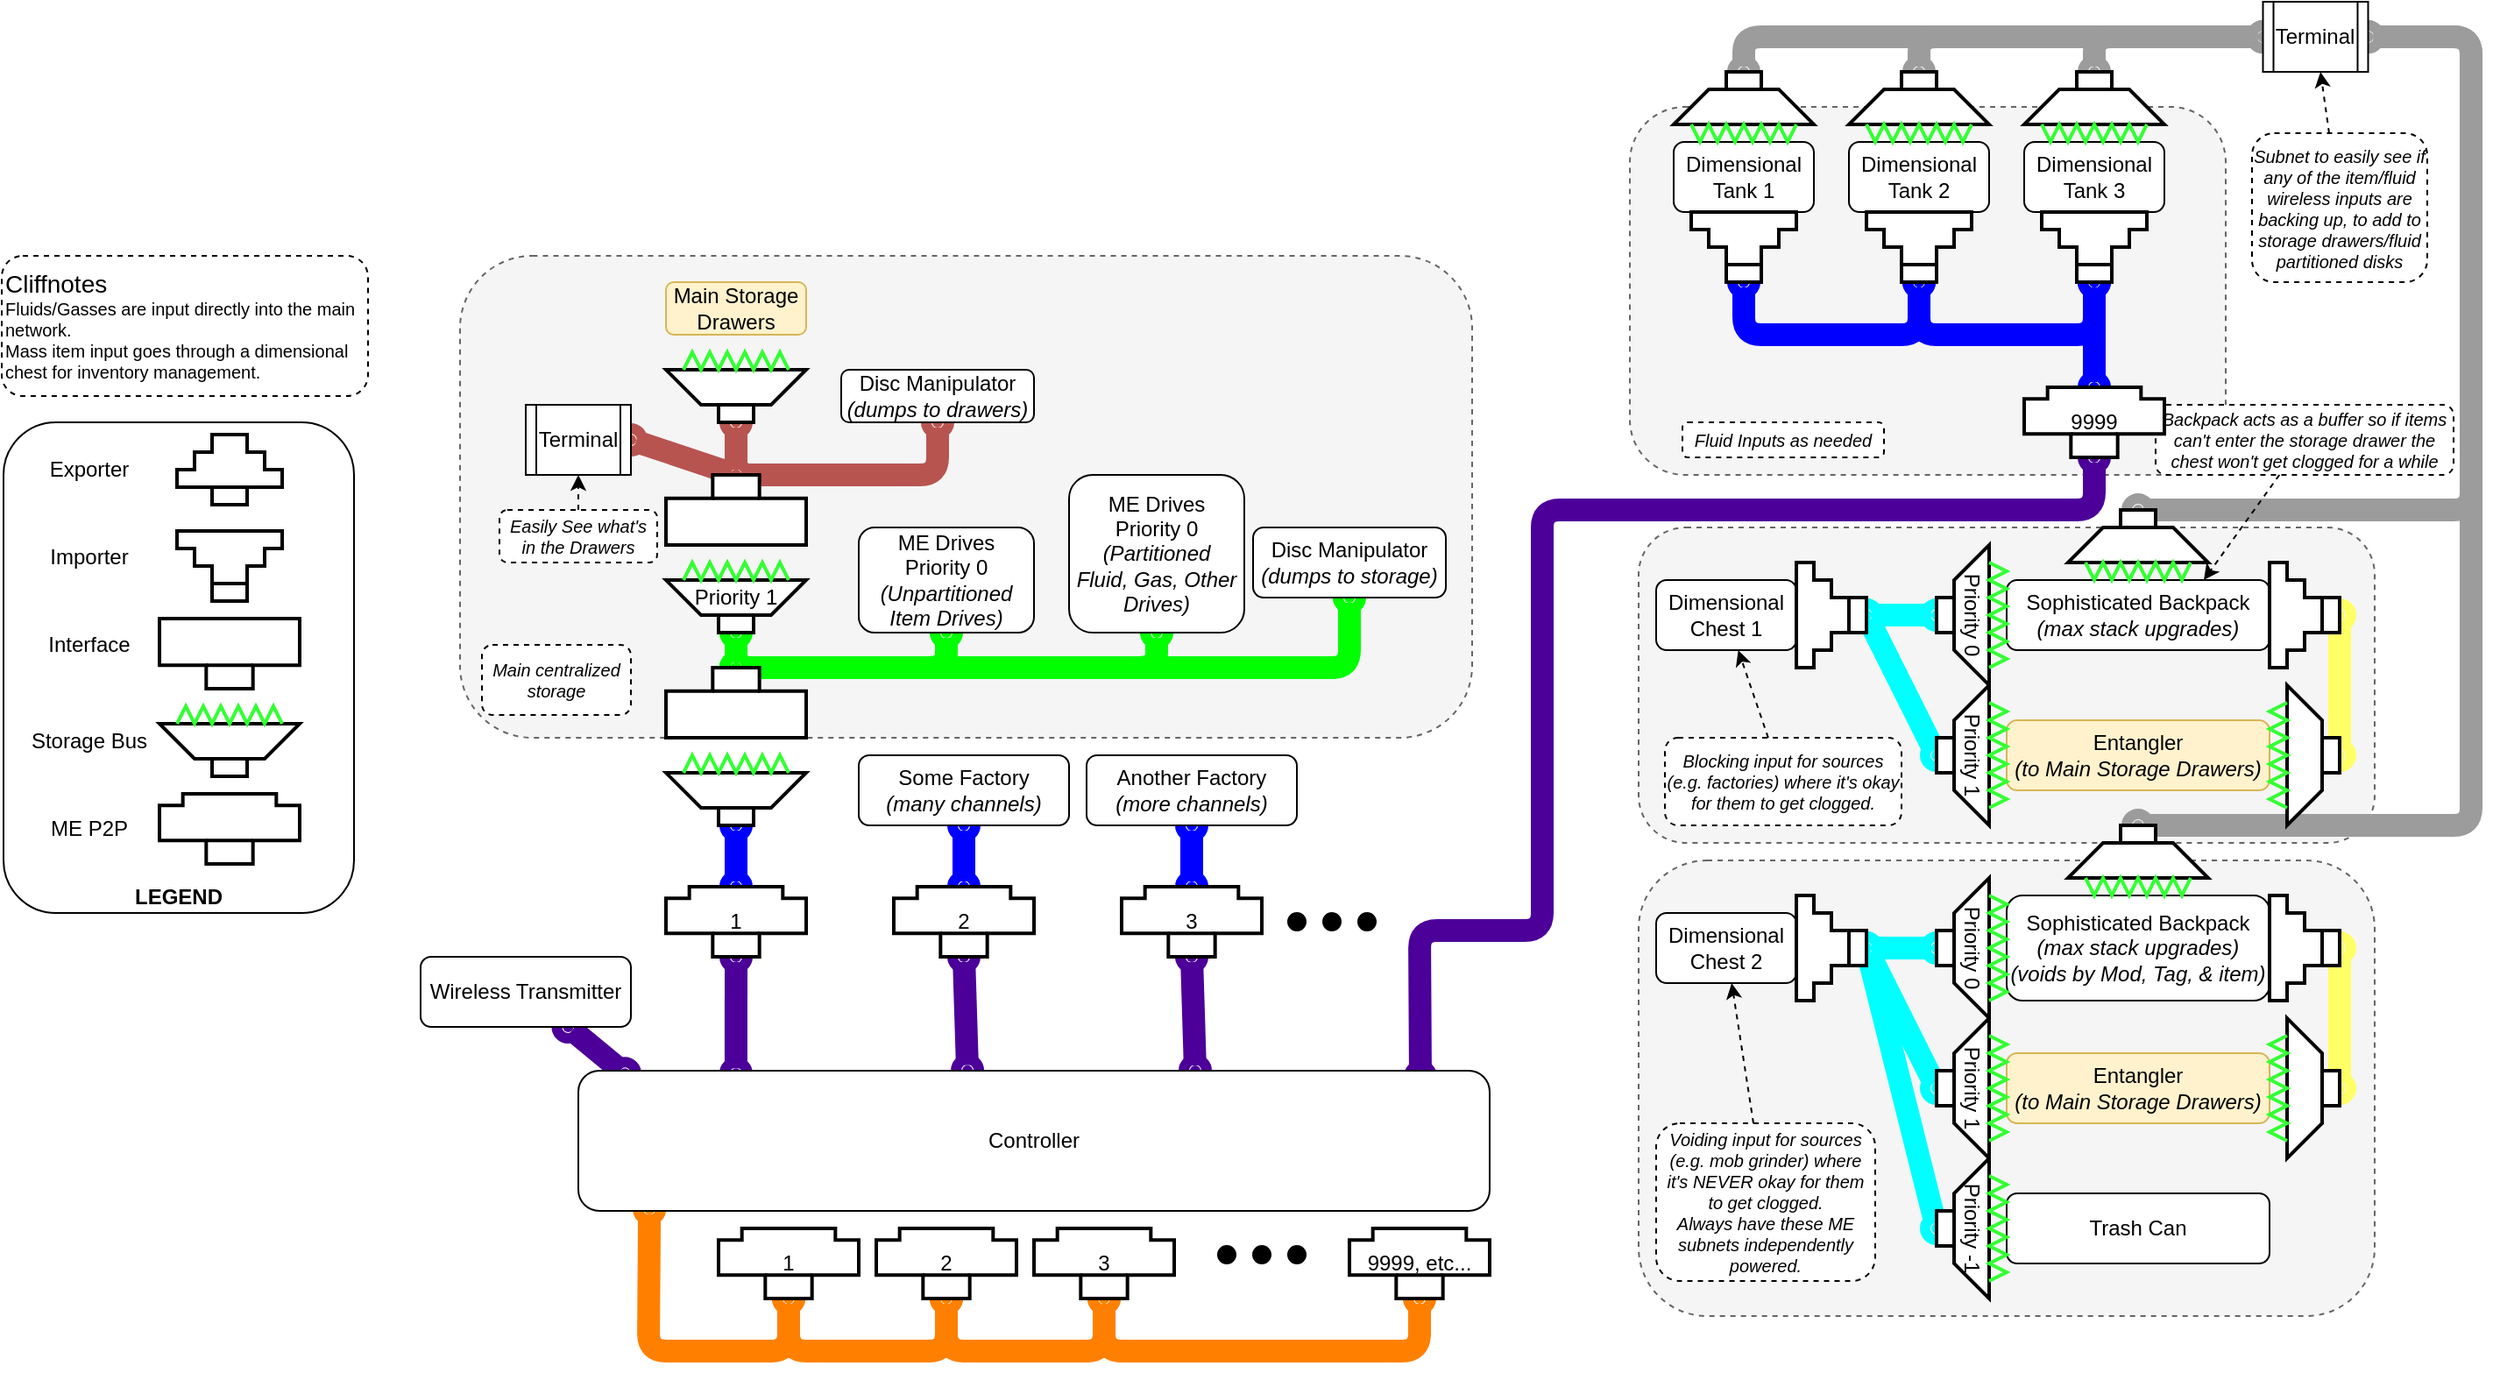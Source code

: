 <mxfile version="24.7.8">
  <diagram name="Page-1" id="rcjFr36d-QMprycCbfVz">
    <mxGraphModel dx="2643" dy="2155" grid="1" gridSize="10" guides="1" tooltips="1" connect="1" arrows="1" fold="1" page="1" pageScale="1" pageWidth="850" pageHeight="1100" math="0" shadow="0">
      <root>
        <mxCell id="0" />
        <mxCell id="1" parent="0" />
        <mxCell id="wplXm7OtqaTojmRZGg2w-236" value="" style="endArrow=oval;html=1;rounded=1;strokeWidth=13;curved=0;strokeColor=#9C9C9C;startArrow=oval;startFill=1;endFill=1;fillColor=#f8cecc;entryX=0.5;entryY=1;entryDx=0;entryDy=0;entryPerimeter=0;" edge="1" parent="1" source="wplXm7OtqaTojmRZGg2w-231" target="wplXm7OtqaTojmRZGg2w-224">
          <mxGeometry width="50" height="50" relative="1" as="geometry">
            <mxPoint x="220" y="-268" as="sourcePoint" />
            <mxPoint x="460" y="-352" as="targetPoint" />
            <Array as="points">
              <mxPoint x="720" y="-270" />
              <mxPoint x="720" y="-200" />
              <mxPoint x="720" />
            </Array>
          </mxGeometry>
        </mxCell>
        <mxCell id="wplXm7OtqaTojmRZGg2w-247" value="" style="rounded=1;whiteSpace=wrap;html=1;dashed=1;fillColor=#f5f5f5;fontColor=#333333;strokeColor=#666666;align=left;verticalAlign=bottom;" vertex="1" parent="1">
          <mxGeometry x="-427.5" y="-145" width="577.5" height="275" as="geometry" />
        </mxCell>
        <mxCell id="wplXm7OtqaTojmRZGg2w-221" value="" style="rounded=1;whiteSpace=wrap;html=1;dashed=1;fillColor=#f5f5f5;fontColor=#333333;strokeColor=#666666;align=left;verticalAlign=bottom;" vertex="1" parent="1">
          <mxGeometry x="240" y="-230" width="340" height="210" as="geometry" />
        </mxCell>
        <mxCell id="wplXm7OtqaTojmRZGg2w-194" value="" style="rounded=1;whiteSpace=wrap;html=1;dashed=1;fillColor=#f5f5f5;fontColor=#333333;strokeColor=#666666;align=left;verticalAlign=bottom;" vertex="1" parent="1">
          <mxGeometry x="245" y="200" width="420" height="260" as="geometry" />
        </mxCell>
        <mxCell id="wplXm7OtqaTojmRZGg2w-193" value="" style="rounded=1;whiteSpace=wrap;html=1;dashed=1;fillColor=#f5f5f5;fontColor=#333333;strokeColor=#666666;align=left;verticalAlign=bottom;" vertex="1" parent="1">
          <mxGeometry x="245" y="10" width="420" height="180" as="geometry" />
        </mxCell>
        <mxCell id="wplXm7OtqaTojmRZGg2w-178" value="" style="endArrow=oval;html=1;rounded=1;strokeWidth=13;curved=0;strokeColor=#00FFFF;entryX=0.5;entryY=1;entryDx=0;entryDy=0;entryPerimeter=0;startArrow=oval;startFill=1;endFill=1;exitX=0.5;exitY=1;exitDx=0;exitDy=0;exitPerimeter=0;" edge="1" parent="1" source="wplXm7OtqaTojmRZGg2w-172" target="wplXm7OtqaTojmRZGg2w-177">
          <mxGeometry width="50" height="50" relative="1" as="geometry">
            <mxPoint x="385" y="260" as="sourcePoint" />
            <mxPoint x="425" y="340" as="targetPoint" />
          </mxGeometry>
        </mxCell>
        <mxCell id="wplXm7OtqaTojmRZGg2w-108" value="" style="endArrow=oval;html=1;rounded=1;entryX=0.5;entryY=0;entryDx=0;entryDy=0;entryPerimeter=0;strokeWidth=13;curved=0;strokeColor=#0000FF;exitX=0.5;exitY=1;exitDx=0;exitDy=0;exitPerimeter=0;startArrow=oval;startFill=1;endFill=1;" edge="1" parent="1" source="wplXm7OtqaTojmRZGg2w-106" target="wplXm7OtqaTojmRZGg2w-118">
          <mxGeometry width="50" height="50" relative="1" as="geometry">
            <mxPoint x="-190" y="110" as="sourcePoint" />
            <mxPoint x="-320.48" y="233.6" as="targetPoint" />
            <Array as="points" />
          </mxGeometry>
        </mxCell>
        <mxCell id="wplXm7OtqaTojmRZGg2w-99" value="" style="endArrow=oval;html=1;rounded=1;entryX=0.5;entryY=1;entryDx=0;entryDy=0;entryPerimeter=0;strokeWidth=13;curved=0;strokeColor=#FF8000;exitX=0.078;exitY=0.987;exitDx=0;exitDy=0;exitPerimeter=0;startArrow=oval;startFill=1;endFill=1;" edge="1" parent="1" source="wplXm7OtqaTojmRZGg2w-91" target="wplXm7OtqaTojmRZGg2w-95">
          <mxGeometry width="50" height="50" relative="1" as="geometry">
            <mxPoint x="-320" y="404" as="sourcePoint" />
            <mxPoint x="-140" y="340" as="targetPoint" />
            <Array as="points">
              <mxPoint x="-320" y="480" />
              <mxPoint x="-240" y="480" />
            </Array>
          </mxGeometry>
        </mxCell>
        <mxCell id="wplXm7OtqaTojmRZGg2w-100" value="" style="endArrow=oval;html=1;rounded=1;exitX=0.5;exitY=1;exitDx=0;exitDy=0;exitPerimeter=0;entryX=0.5;entryY=1;entryDx=0;entryDy=0;entryPerimeter=0;strokeWidth=13;curved=0;strokeColor=#FF8000;startArrow=oval;startFill=1;endFill=1;" edge="1" parent="1" source="wplXm7OtqaTojmRZGg2w-95" target="wplXm7OtqaTojmRZGg2w-96">
          <mxGeometry width="50" height="50" relative="1" as="geometry">
            <mxPoint x="-220" y="460" as="sourcePoint" />
            <mxPoint x="-134" y="506" as="targetPoint" />
            <Array as="points">
              <mxPoint x="-240" y="480" />
              <mxPoint x="-150" y="480" />
            </Array>
          </mxGeometry>
        </mxCell>
        <mxCell id="wplXm7OtqaTojmRZGg2w-101" value="" style="endArrow=oval;html=1;rounded=1;exitX=0.5;exitY=1;exitDx=0;exitDy=0;exitPerimeter=0;entryX=0.5;entryY=1;entryDx=0;entryDy=0;entryPerimeter=0;strokeWidth=13;curved=0;strokeColor=#FF8000;startArrow=oval;startFill=1;endFill=1;" edge="1" parent="1" source="wplXm7OtqaTojmRZGg2w-96" target="wplXm7OtqaTojmRZGg2w-97">
          <mxGeometry width="50" height="50" relative="1" as="geometry">
            <mxPoint x="-150" y="450" as="sourcePoint" />
            <mxPoint x="-60" y="450" as="targetPoint" />
            <Array as="points">
              <mxPoint x="-150" y="480" />
              <mxPoint x="-60" y="480" />
            </Array>
          </mxGeometry>
        </mxCell>
        <mxCell id="wplXm7OtqaTojmRZGg2w-102" value="" style="endArrow=oval;html=1;rounded=1;exitX=0.5;exitY=1;exitDx=0;exitDy=0;exitPerimeter=0;entryX=0.5;entryY=1;entryDx=0;entryDy=0;entryPerimeter=0;strokeWidth=13;curved=0;strokeColor=#FF8000;startArrow=oval;startFill=1;endFill=1;" edge="1" parent="1" source="wplXm7OtqaTojmRZGg2w-97" target="wplXm7OtqaTojmRZGg2w-103">
          <mxGeometry width="50" height="50" relative="1" as="geometry">
            <mxPoint x="-60" y="450" as="sourcePoint" />
            <mxPoint x="30" y="450" as="targetPoint" />
            <Array as="points">
              <mxPoint x="-60" y="480" />
              <mxPoint x="120" y="480" />
            </Array>
          </mxGeometry>
        </mxCell>
        <mxCell id="wplXm7OtqaTojmRZGg2w-66" value="&lt;span&gt;LEGEND&lt;/span&gt;" style="rounded=1;whiteSpace=wrap;html=1;fontStyle=1;verticalAlign=bottom;" vertex="1" parent="1">
          <mxGeometry x="-688" y="-50" width="200" height="280" as="geometry" />
        </mxCell>
        <mxCell id="wplXm7OtqaTojmRZGg2w-70" value="Exporter" style="text;html=1;align=center;verticalAlign=middle;whiteSpace=wrap;rounded=0;" vertex="1" parent="1">
          <mxGeometry x="-689" y="-38" width="100" height="30" as="geometry" />
        </mxCell>
        <mxCell id="wplXm7OtqaTojmRZGg2w-84" value="" style="shape=stencil(rZVtD4IgEMc/DW8bgva+WX0PUkyWgRPL+vYhp5vmw5LYnNv9j/vdw/BENNY5KzkiOEf0iAgJsXkZswFz35lMlzypQcvEi6cg67pSN96ItO7Chcx5JerWS08IH8yZ9qFxoqQ0BKGkHnkGfgNjQppY/AIY3kWQ5g12ABYi5y+4UZb4NL6w5Hat1EOms4lL1tY+cfTuu3ryQUWjevB8PWNAIeQAsPdNCBwQkXeESyOhdwT9HxE6IIh3hEsjXwiXcQbeES5XyzfhJ0BSKM0XT9kNM1kUVl3YLjTOVMVX1k4migK250rWTbvJw8ew6RrOD6X3LfZmwybDsSr8iqzwAQ==);whiteSpace=wrap;html=1;strokeWidth=2;" vertex="1" parent="1">
          <mxGeometry x="-589" y="12" width="60" height="40" as="geometry" />
        </mxCell>
        <mxCell id="wplXm7OtqaTojmRZGg2w-85" value="" style="shape=stencil(rZVtD4IgEMc/DW8bgvW+WX0PUkyWgRN7+vYhpytTW9Ftzu3+B797EA/CE1uIShJGC8I3hLGYupczr2CuOlPYSqYNaLm6yQxk29TmKK8qa7rtSheyVk3r5VtC125N+/AkNVo7gjLaDjwvfgcTSru99AYwulhCmDvYEViE7d7gTpnj82Qv0uOhNmedTQauRJv7yNG7T+YinxkxOkiITic0JJRKvxBibEIUgFiiI0IKWaEj+P/tREDEAQiGjggpBJsQ8kkjdETI8WboiK8IaWmsnF3lB91oXnl1ZsjxJDe1/DD9clWWMMQ/RP1pRCL8Tz+dw+mm9L7Z2vy2UXO8CjeiFx4=);whiteSpace=wrap;html=1;strokeWidth=2;" vertex="1" parent="1">
          <mxGeometry x="-589" y="-43" width="60" height="40" as="geometry" />
        </mxCell>
        <mxCell id="wplXm7OtqaTojmRZGg2w-86" value="" style="shape=stencil(rZRhD4IgEIZ/DV8bQfm9Wf0PUkwmgRNL+/chp5umuHJsju3eF547boeIxiZnJUcE54ieESEU28WGDYRRHzJT8qQGLRMtT0E2daUL3oi07o8LlfNK1J1LLwif7J7uo3GilbIEoZWZOCPfwphQ9ixuAYZ3R0jzhngPESLXL7hVfHwa31hS3Cv9VOli4pJ1tc+MwX7oFx9VNKkHL9czBUihRoAoNGEL4hAcQTcgSHDElouEJvwESKQ23LvLzfNsLJ3qmWUaZ7riK0OeCSnhra5k/eslBJihv3q/3JTB897NHZs1x6nw43PCBw==);whiteSpace=wrap;html=1;strokeWidth=2;" vertex="1" parent="1">
          <mxGeometry x="-599" y="62" width="80" height="40" as="geometry" />
        </mxCell>
        <mxCell id="wplXm7OtqaTojmRZGg2w-87" value="" style="shape=stencil(rZZtb4QgDMc/DW8XpOru7eK27+EUJzkHRt3u9u2H9C6R+bBJTYymLfz5UUojg6yv81YywWsGz0yImNuXNS9onm5m3reyGNBXqass0d0PnTnLiyqH23Sla9mpYYzCC+NPdsz4QFYYra2CMrr3IpO4FcuVtnP5FcX4Q4LLfKMdocXE6y9x61nTh+wtL87vnfnU5eLCbT6yzwL38If5khMin4cvA/kKjdIThRNdIvUlIEAiOVwiDpCAwyVCNiLoEiFnWjSml6ujXE3PStN5V+oZssp0cqPQK9U0eF83Vt11Gw6ool3nt5yUe+zPvf0rATigMI3prAO/Do0JAKgqgG3CXQmMeEDh+AmM/BZJr/8QCEGGADoEkCFiOkRMhkjoEAkZIqVDpGSIxz0Qgb3BTZs1TufFHyPn+AE=);whiteSpace=wrap;html=1;strokeWidth=2;" vertex="1" parent="1">
          <mxGeometry x="-599" y="112" width="80" height="40" as="geometry" />
        </mxCell>
        <mxCell id="wplXm7OtqaTojmRZGg2w-88" value="Importer" style="text;html=1;align=center;verticalAlign=middle;whiteSpace=wrap;rounded=0;" vertex="1" parent="1">
          <mxGeometry x="-689" y="12" width="100" height="30" as="geometry" />
        </mxCell>
        <mxCell id="wplXm7OtqaTojmRZGg2w-89" value="Interface" style="text;html=1;align=center;verticalAlign=middle;whiteSpace=wrap;rounded=0;" vertex="1" parent="1">
          <mxGeometry x="-689" y="62" width="100" height="30" as="geometry" />
        </mxCell>
        <mxCell id="wplXm7OtqaTojmRZGg2w-90" value="Storage Bus" style="text;html=1;align=center;verticalAlign=middle;whiteSpace=wrap;rounded=0;" vertex="1" parent="1">
          <mxGeometry x="-689" y="117" width="100" height="30" as="geometry" />
        </mxCell>
        <mxCell id="wplXm7OtqaTojmRZGg2w-93" value="ME P2P" style="text;html=1;align=center;verticalAlign=middle;whiteSpace=wrap;rounded=0;" vertex="1" parent="1">
          <mxGeometry x="-689" y="167" width="100" height="30" as="geometry" />
        </mxCell>
        <mxCell id="wplXm7OtqaTojmRZGg2w-95" value="1" style="shape=stencil(rZThDoIgEMefhq8NIf3erN6DFJNp4MTS3j7kdGlqm4zNsd3/uN/dgQeisc5ZxRHBOaJnRAjFZjFmC2Y0mExXPGlAy0THU5B1U6uCtyJthnAhc16LpvfSC8Ins6f/aJwoKQ1BKKlnnonfwJiQJhZ3AMOHENK8wQ7AQuT6AzfKFp/GN5YU91o9ZbqauGJ97QvH6H6oF/9WFOBZQXi9oDmhFHJCCH0Twv2EyDfBpY2jdwR1QBDvCJdGfBMcbjRwICSl0nxzlx3LxXRZdWMkaZypmv+Z1UyUJTw5f7LuGmgPf+Gu21s/lNG32ZsNWxyOVeH9tsIH);whiteSpace=wrap;html=1;strokeWidth=2;" vertex="1" parent="1">
          <mxGeometry x="-280" y="410" width="80" height="40" as="geometry" />
        </mxCell>
        <mxCell id="wplXm7OtqaTojmRZGg2w-96" value="2" style="shape=stencil(rZThDoIgEMefhq8NIf3erN6DFJNp4MTS3j7kdGlqm4zNsd3/uN/dgQeisc5ZxRHBOaJnRAjFZjFmC2Y0mExXPGlAy0THU5B1U6uCtyJthnAhc16LpvfSC8Ins6f/aJwoKQ1BKKlnnonfwJiQJhZ3AMOHENK8wQ7AQuT6AzfKFp/GN5YU91o9ZbqauGJ97QvH6H6oF/9WFOBZQXi9oDmhFHJCCH0Twv2EyDfBpY2jdwR1QBDvCJdGfBMcbjRwICSl0nxzlx3LxXRZdWMkaZypmv+Z1UyUJTw5f7LuGmgPf+Gu21s/lNG32ZsNWxyOVeH9tsIH);whiteSpace=wrap;html=1;strokeWidth=2;" vertex="1" parent="1">
          <mxGeometry x="-190" y="410" width="80" height="40" as="geometry" />
        </mxCell>
        <mxCell id="wplXm7OtqaTojmRZGg2w-97" value="3" style="shape=stencil(rZThDoIgEMefhq8NIf3erN6DFJNp4MTS3j7kdGlqm4zNsd3/uN/dgQeisc5ZxRHBOaJnRAjFZjFmC2Y0mExXPGlAy0THU5B1U6uCtyJthnAhc16LpvfSC8Ins6f/aJwoKQ1BKKlnnonfwJiQJhZ3AMOHENK8wQ7AQuT6AzfKFp/GN5YU91o9ZbqauGJ97QvH6H6oF/9WFOBZQXi9oDmhFHJCCH0Twv2EyDfBpY2jdwR1QBDvCJdGfBMcbjRwICSl0nxzlx3LxXRZdWMkaZypmv+Z1UyUJTw5f7LuGmgPf+Gu21s/lNG32ZsNWxyOVeH9tsIH);whiteSpace=wrap;html=1;strokeWidth=2;" vertex="1" parent="1">
          <mxGeometry x="-100" y="410" width="80" height="40" as="geometry" />
        </mxCell>
        <mxCell id="wplXm7OtqaTojmRZGg2w-103" value="9999, etc..." style="shape=stencil(rZThDoIgEMefhq8NIf3erN6DFJNp4MTS3j7kdGlqm4zNsd3/uN/dgQeisc5ZxRHBOaJnRAjFZjFmC2Y0mExXPGlAy0THU5B1U6uCtyJthnAhc16LpvfSC8Ins6f/aJwoKQ1BKKlnnonfwJiQJhZ3AMOHENK8wQ7AQuT6AzfKFp/GN5YU91o9ZbqauGJ97QvH6H6oF/9WFOBZQXi9oDmhFHJCCH0Twv2EyDfBpY2jdwR1QBDvCJdGfBMcbjRwICSl0nxzlx3LxXRZdWMkaZypmv+Z1UyUJTw5f7LuGmgPf+Gu21s/lNG32ZsNWxyOVeH9tsIH);whiteSpace=wrap;html=1;strokeWidth=2;" vertex="1" parent="1">
          <mxGeometry x="80" y="410" width="80" height="40" as="geometry" />
        </mxCell>
        <mxCell id="wplXm7OtqaTojmRZGg2w-105" value="" style="endArrow=oval;html=1;rounded=1;strokeWidth=13;curved=0;strokeColor=#4C0099;exitX=0.5;exitY=1;exitDx=0;exitDy=0;exitPerimeter=0;startArrow=oval;startFill=1;endFill=1;entryX=0.173;entryY=0.02;entryDx=0;entryDy=0;entryPerimeter=0;" edge="1" parent="1" source="wplXm7OtqaTojmRZGg2w-118" target="wplXm7OtqaTojmRZGg2w-91">
          <mxGeometry width="50" height="50" relative="1" as="geometry">
            <mxPoint x="-320" y="275" as="sourcePoint" />
            <mxPoint x="-260" y="231" as="targetPoint" />
          </mxGeometry>
        </mxCell>
        <mxCell id="wplXm7OtqaTojmRZGg2w-106" value="" style="shape=stencil(rZZtb4QgDMc/DW8XpOru7eK27+EUJzkHRt3u9u2H9C6R+bBJTYymLfz5UUojg6yv81YywWsGz0yImNuXNS9onm5m3reyGNBXqass0d0PnTnLiyqH23Sla9mpYYzCC+NPdsz4QFYYra2CMrr3IpO4FcuVtnP5FcX4Q4LLfKMdocXE6y9x61nTh+wtL87vnfnU5eLCbT6yzwL38If5khMin4cvA/kKjdIThRNdIvUlIEAiOVwiDpCAwyVCNiLoEiFnWjSml6ujXE3PStN5V+oZssp0cqPQK9U0eF83Vt11Gw6ool3nt5yUe+zPvf0rATigMI3prAO/Do0JAKgqgG3CXQmMeEDh+AmM/BZJr/8QCEGGADoEkCFiOkRMhkjoEAkZIqVDpGSIxz0Qgb3BTZs1TufFHyPn+AE=);whiteSpace=wrap;html=1;strokeWidth=2;rotation=0;" vertex="1" parent="1">
          <mxGeometry x="-310" y="140" width="80" height="40" as="geometry" />
        </mxCell>
        <mxCell id="wplXm7OtqaTojmRZGg2w-109" value="" style="endArrow=oval;html=1;rounded=1;strokeWidth=13;curved=0;strokeColor=#0000FF;exitX=0.5;exitY=0;exitDx=0;exitDy=0;exitPerimeter=0;startArrow=oval;startFill=1;endFill=1;" edge="1" parent="1" source="wplXm7OtqaTojmRZGg2w-116" target="wplXm7OtqaTojmRZGg2w-110">
          <mxGeometry width="50" height="50" relative="1" as="geometry">
            <mxPoint x="-320" y="230" as="sourcePoint" />
            <mxPoint x="-480" y="280" as="targetPoint" />
          </mxGeometry>
        </mxCell>
        <mxCell id="wplXm7OtqaTojmRZGg2w-110" value="Some Factory&lt;div&gt;&lt;i&gt;(many channels)&lt;/i&gt;&lt;/div&gt;" style="rounded=1;whiteSpace=wrap;html=1;" vertex="1" parent="1">
          <mxGeometry x="-200" y="140" width="120" height="40" as="geometry" />
        </mxCell>
        <mxCell id="wplXm7OtqaTojmRZGg2w-112" value="" style="endArrow=oval;html=1;rounded=1;strokeWidth=13;curved=0;strokeColor=#00FF00;entryX=0.5;entryY=1;entryDx=0;entryDy=0;entryPerimeter=0;startArrow=oval;startFill=1;endFill=1;exitX=0.5;exitY=1;exitDx=0;exitDy=0;exitPerimeter=0;" edge="1" parent="1" source="wplXm7OtqaTojmRZGg2w-131" target="wplXm7OtqaTojmRZGg2w-111">
          <mxGeometry width="50" height="50" relative="1" as="geometry">
            <mxPoint x="30" y="180" as="sourcePoint" />
            <mxPoint x="20" y="250" as="targetPoint" />
          </mxGeometry>
        </mxCell>
        <mxCell id="wplXm7OtqaTojmRZGg2w-114" value="" style="endArrow=oval;html=1;rounded=1;strokeWidth=13;curved=0;strokeColor=#4C0099;exitX=0.5;exitY=1;exitDx=0;exitDy=0;exitPerimeter=0;startArrow=oval;startFill=1;endFill=1;entryX=0.427;entryY=-0.002;entryDx=0;entryDy=0;entryPerimeter=0;" edge="1" parent="1" source="wplXm7OtqaTojmRZGg2w-116" target="wplXm7OtqaTojmRZGg2w-91">
          <mxGeometry width="50" height="50" relative="1" as="geometry">
            <mxPoint x="-420" y="260" as="sourcePoint" />
            <mxPoint x="-312" y="330" as="targetPoint" />
          </mxGeometry>
        </mxCell>
        <mxCell id="wplXm7OtqaTojmRZGg2w-116" value="2" style="shape=stencil(rZXRDoIgFIafhtuGnOy+Ub0HKSbLwAmlvX0IumpqS8bm3M7/w3c44EEEVJes5ojgEsEBEQLYvmzY+nA3hEzXPDNeK0THcy9r06grb0VuhulClrwRpnfhiPDejukfoJmS0hKEkvrL+fAtjAlp5+LOw/Am9WmeQ+wjRE7BiGQeAdQqS0sEembZ9dKou8xnE9esL39ijPZNPfh7RQn+v6aRUAn5QUhjE9L1hF1sQkgZ2+gICECQ6IiQQmITAk40CSBkldJ8cZRry0l3OXWhJYEWquE/erUQVeVvrR9ZVzV0hK9w1enNb8roLdbmpk02x6n+F+CEFw==);whiteSpace=wrap;html=1;strokeWidth=2;rotation=0;" vertex="1" parent="1">
          <mxGeometry x="-180" y="215" width="80" height="40" as="geometry" />
        </mxCell>
        <mxCell id="wplXm7OtqaTojmRZGg2w-117" value="" style="shape=stencil(rZXRDoIgFIafhtuGnOy+Ub0HKSbLwAmlvX0IumpqS8bm3M7/w3c44EEEVJes5ojgEsEBEQLYvmzY+nA3hEzXPDNeK0THcy9r06grb0VuhulClrwRpnfhiPDejukfoJmS0hKEkvrL+fAtjAlp5+LOw/Am9WmeQ+wjRE7BiGQeAdQqS0sEembZ9dKou8xnE9esL39ijPZNPfh7RQn+v6aRUAn5QUhjE9L1hF1sQkgZ2+gICECQ6IiQQmITAk40CSBkldJ8cZRry0l3OXWhJYEWquE/erUQVeVvrR9ZVzV0hK9w1enNb8roLdbmpk02x6n+F+CEFw==);whiteSpace=wrap;html=1;strokeWidth=2;" vertex="1" parent="1">
          <mxGeometry x="-599" y="162" width="80" height="40" as="geometry" />
        </mxCell>
        <mxCell id="wplXm7OtqaTojmRZGg2w-118" value="1" style="shape=stencil(rZXRDoIgFIafhtuGnOy+Ub0HKSbLwAmlvX0IumpqS8bm3M7/w3c44EEEVJes5ojgEsEBEQLYvmzY+nA3hEzXPDNeK0THcy9r06grb0VuhulClrwRpnfhiPDejukfoJmS0hKEkvrL+fAtjAlp5+LOw/Am9WmeQ+wjRE7BiGQeAdQqS0sEembZ9dKou8xnE9esL39ijPZNPfh7RQn+v6aRUAn5QUhjE9L1hF1sQkgZ2+gICECQ6IiQQmITAk40CSBkldJ8cZRry0l3OXWhJYEWquE/erUQVeVvrR9ZVzV0hK9w1enNb8roLdbmpk02x6n+F+CEFw==);whiteSpace=wrap;html=1;strokeWidth=2;rotation=0;" vertex="1" parent="1">
          <mxGeometry x="-310" y="215" width="80" height="40" as="geometry" />
        </mxCell>
        <mxCell id="wplXm7OtqaTojmRZGg2w-119" value="Main Storage&lt;br&gt;Drawers" style="rounded=1;whiteSpace=wrap;html=1;fillColor=#fff2cc;strokeColor=#d6b656;" vertex="1" parent="1">
          <mxGeometry x="-310" y="-130" width="80" height="30" as="geometry" />
        </mxCell>
        <mxCell id="wplXm7OtqaTojmRZGg2w-128" value="" style="endArrow=oval;html=1;rounded=1;strokeWidth=13;curved=0;strokeColor=#b85450;entryX=0.5;entryY=1;entryDx=0;entryDy=0;entryPerimeter=0;startArrow=oval;startFill=1;endFill=1;fillColor=#f8cecc;exitX=0.5;exitY=1;exitDx=0;exitDy=0;exitPerimeter=0;" edge="1" parent="1" source="wplXm7OtqaTojmRZGg2w-130" target="wplXm7OtqaTojmRZGg2w-121">
          <mxGeometry width="50" height="50" relative="1" as="geometry">
            <mxPoint x="-240" as="sourcePoint" />
            <mxPoint x="-180" y="19.29" as="targetPoint" />
          </mxGeometry>
        </mxCell>
        <mxCell id="wplXm7OtqaTojmRZGg2w-129" value="" style="endArrow=oval;html=1;rounded=1;strokeWidth=13;curved=0;strokeColor=#b85450;entryX=1;entryY=0.5;entryDx=0;entryDy=0;startArrow=oval;startFill=1;endFill=1;fillColor=#f8cecc;exitX=0.5;exitY=1;exitDx=0;exitDy=0;exitPerimeter=0;" edge="1" parent="1" source="wplXm7OtqaTojmRZGg2w-130" target="wplXm7OtqaTojmRZGg2w-134">
          <mxGeometry width="50" height="50" relative="1" as="geometry">
            <mxPoint x="80" y="10" as="sourcePoint" />
            <mxPoint x="-70" y="10" as="targetPoint" />
          </mxGeometry>
        </mxCell>
        <mxCell id="wplXm7OtqaTojmRZGg2w-132" value="" style="endArrow=oval;html=1;rounded=1;strokeWidth=13;curved=0;strokeColor=#00FF00;entryX=0.5;entryY=1;entryDx=0;entryDy=0;entryPerimeter=0;startArrow=oval;startFill=1;endFill=1;" edge="1" parent="1" source="wplXm7OtqaTojmRZGg2w-120" target="wplXm7OtqaTojmRZGg2w-111">
          <mxGeometry width="50" height="50" relative="1" as="geometry">
            <mxPoint x="-90" y="40" as="sourcePoint" />
            <mxPoint x="150" y="240" as="targetPoint" />
            <Array as="points">
              <mxPoint x="-150" y="90" />
            </Array>
          </mxGeometry>
        </mxCell>
        <mxCell id="wplXm7OtqaTojmRZGg2w-134" value="Terminal" style="shape=process;whiteSpace=wrap;html=1;backgroundOutline=1;" vertex="1" parent="1">
          <mxGeometry x="-390" y="-60" width="60" height="40" as="geometry" />
        </mxCell>
        <mxCell id="wplXm7OtqaTojmRZGg2w-196" value="" style="rounded=0;orthogonalLoop=1;jettySize=auto;html=1;dashed=1;" edge="1" parent="1" source="wplXm7OtqaTojmRZGg2w-135" target="wplXm7OtqaTojmRZGg2w-134">
          <mxGeometry relative="1" as="geometry" />
        </mxCell>
        <mxCell id="wplXm7OtqaTojmRZGg2w-135" value="&lt;i style=&quot;font-size: 10px;&quot;&gt;Easily See what&#39;s in the Drawers&lt;/i&gt;" style="rounded=1;whiteSpace=wrap;html=1;dashed=1;fontSize=10;" vertex="1" parent="1">
          <mxGeometry x="-405" width="90" height="30" as="geometry" />
        </mxCell>
        <mxCell id="wplXm7OtqaTojmRZGg2w-137" value="" style="endArrow=oval;html=1;rounded=1;strokeWidth=13;curved=0;strokeColor=#4C0099;startArrow=oval;startFill=1;endFill=1;entryX=0.051;entryY=0.021;entryDx=0;entryDy=0;entryPerimeter=0;" edge="1" parent="1" source="wplXm7OtqaTojmRZGg2w-138" target="wplXm7OtqaTojmRZGg2w-91">
          <mxGeometry width="50" height="50" relative="1" as="geometry">
            <mxPoint x="-400" y="360" as="sourcePoint" />
            <mxPoint x="-372" y="340" as="targetPoint" />
          </mxGeometry>
        </mxCell>
        <mxCell id="wplXm7OtqaTojmRZGg2w-138" value="Wireless Transmitter" style="rounded=1;whiteSpace=wrap;html=1;" vertex="1" parent="1">
          <mxGeometry x="-450" y="255" width="120" height="40" as="geometry" />
        </mxCell>
        <mxCell id="wplXm7OtqaTojmRZGg2w-121" value="" style="shape=stencil(rZZtb4QgDMc/DW8XpOru7eK27+EUJzkHRt3u9u2H9C6R+bBJTYymLfz5UUojg6yv81YywWsGz0yImNuXNS9onm5m3reyGNBXqass0d0PnTnLiyqH23Sla9mpYYzCC+NPdsz4QFYYra2CMrr3IpO4FcuVtnP5FcX4Q4LLfKMdocXE6y9x61nTh+wtL87vnfnU5eLCbT6yzwL38If5khMin4cvA/kKjdIThRNdIvUlIEAiOVwiDpCAwyVCNiLoEiFnWjSml6ujXE3PStN5V+oZssp0cqPQK9U0eF83Vt11Gw6ool3nt5yUe+zPvf0rATigMI3prAO/Do0JAKgqgG3CXQmMeEDh+AmM/BZJr/8QCEGGADoEkCFiOkRMhkjoEAkZIqVDpGSIxz0Qgb3BTZs1TufFHyPn+AE=);whiteSpace=wrap;html=1;strokeWidth=2;rotation=0;" vertex="1" parent="1">
          <mxGeometry x="-310" y="-90" width="80" height="40" as="geometry" />
        </mxCell>
        <mxCell id="wplXm7OtqaTojmRZGg2w-131" value="Priority 1" style="shape=stencil(rZZtb4QgDMc/DW8XpOru7eK27+EUJzkHRt3u9u2H9C6R+bBJTYymLfz5UUojg6yv81YywWsGz0yImNuXNS9onm5m3reyGNBXqass0d0PnTnLiyqH23Sla9mpYYzCC+NPdsz4QFYYra2CMrr3IpO4FcuVtnP5FcX4Q4LLfKMdocXE6y9x61nTh+wtL87vnfnU5eLCbT6yzwL38If5khMin4cvA/kKjdIThRNdIvUlIEAiOVwiDpCAwyVCNiLoEiFnWjSml6ujXE3PStN5V+oZssp0cqPQK9U0eF83Vt11Gw6ool3nt5yUe+zPvf0rATigMI3prAO/Do0JAKgqgG3CXQmMeEDh+AmM/BZJr/8QCEGGADoEkCFiOkRMhkjoEAkZIqVDpGSIxz0Qgb3BTZs1TufFHyPn+AE=);whiteSpace=wrap;html=1;strokeWidth=2;rotation=0;" vertex="1" parent="1">
          <mxGeometry x="-310" y="30" width="80" height="40" as="geometry" />
        </mxCell>
        <mxCell id="wplXm7OtqaTojmRZGg2w-120" value="ME Drives&lt;div&gt;Priority 0&lt;br&gt;&lt;i&gt;(Unpartitioned&lt;br&gt;Item Drives)&lt;/i&gt;&lt;/div&gt;" style="rounded=1;whiteSpace=wrap;html=1;" vertex="1" parent="1">
          <mxGeometry x="-200" y="10" width="100" height="60" as="geometry" />
        </mxCell>
        <mxCell id="wplXm7OtqaTojmRZGg2w-141" value="" style="endArrow=oval;html=1;rounded=1;strokeWidth=13;curved=0;strokeColor=#00FF00;entryX=0.5;entryY=1;entryDx=0;entryDy=0;entryPerimeter=0;startArrow=oval;startFill=1;endFill=1;" edge="1" parent="1" source="wplXm7OtqaTojmRZGg2w-142" target="wplXm7OtqaTojmRZGg2w-111">
          <mxGeometry width="50" height="50" relative="1" as="geometry">
            <mxPoint x="50" y="30" as="sourcePoint" />
            <mxPoint x="-140" y="105" as="targetPoint" />
            <Array as="points">
              <mxPoint x="-30" y="90" />
            </Array>
          </mxGeometry>
        </mxCell>
        <mxCell id="wplXm7OtqaTojmRZGg2w-142" value="ME Drives&lt;div&gt;Priority 0&lt;br&gt;&lt;i&gt;(Partitioned&lt;br&gt;Fluid, Gas, Other Drives)&lt;/i&gt;&lt;/div&gt;" style="rounded=1;whiteSpace=wrap;html=1;" vertex="1" parent="1">
          <mxGeometry x="-80" y="-20" width="100" height="90" as="geometry" />
        </mxCell>
        <mxCell id="wplXm7OtqaTojmRZGg2w-143" value="Dimensional Chest 1" style="rounded=1;whiteSpace=wrap;html=1;" vertex="1" parent="1">
          <mxGeometry x="255" y="40" width="80" height="40" as="geometry" />
        </mxCell>
        <mxCell id="wplXm7OtqaTojmRZGg2w-149" value="Sophisticated Backpack&lt;br&gt;&lt;i&gt;(max stack upgrades)&lt;/i&gt;" style="rounded=1;whiteSpace=wrap;html=1;" vertex="1" parent="1">
          <mxGeometry x="455" y="40" width="150" height="40" as="geometry" />
        </mxCell>
        <mxCell id="wplXm7OtqaTojmRZGg2w-154" value="Entangler&lt;br&gt;&lt;i&gt;(to Main Storage Drawers)&lt;/i&gt;" style="rounded=1;whiteSpace=wrap;html=1;fillColor=#fff2cc;strokeColor=#d6b656;" vertex="1" parent="1">
          <mxGeometry x="455" y="120" width="150" height="40" as="geometry" />
        </mxCell>
        <mxCell id="wplXm7OtqaTojmRZGg2w-159" value="" style="endArrow=oval;html=1;rounded=1;strokeWidth=13;curved=0;strokeColor=#00FFFF;entryX=0.5;entryY=1;entryDx=0;entryDy=0;entryPerimeter=0;startArrow=oval;startFill=1;endFill=1;exitX=0.5;exitY=1;exitDx=0;exitDy=0;exitPerimeter=0;" edge="1" parent="1" source="wplXm7OtqaTojmRZGg2w-158" target="wplXm7OtqaTojmRZGg2w-156">
          <mxGeometry width="50" height="50" relative="1" as="geometry">
            <mxPoint x="632" y="260" as="sourcePoint" />
            <mxPoint x="365" y="320" as="targetPoint" />
          </mxGeometry>
        </mxCell>
        <mxCell id="wplXm7OtqaTojmRZGg2w-160" value="" style="endArrow=oval;html=1;rounded=1;strokeWidth=13;curved=0;strokeColor=#00FFFF;entryX=0.5;entryY=1;entryDx=0;entryDy=0;entryPerimeter=0;startArrow=oval;startFill=1;endFill=1;exitX=0.5;exitY=1;exitDx=0;exitDy=0;exitPerimeter=0;" edge="1" parent="1" source="wplXm7OtqaTojmRZGg2w-158" target="wplXm7OtqaTojmRZGg2w-157">
          <mxGeometry width="50" height="50" relative="1" as="geometry">
            <mxPoint x="465" y="130" as="sourcePoint" />
            <mxPoint x="445" y="210" as="targetPoint" />
          </mxGeometry>
        </mxCell>
        <mxCell id="wplXm7OtqaTojmRZGg2w-163" value="" style="endArrow=oval;html=1;rounded=1;strokeWidth=13;curved=0;strokeColor=#FFFF66;entryX=0.5;entryY=1;entryDx=0;entryDy=0;entryPerimeter=0;startArrow=oval;startFill=1;endFill=1;exitX=0.5;exitY=1;exitDx=0;exitDy=0;exitPerimeter=0;" edge="1" parent="1" source="wplXm7OtqaTojmRZGg2w-162" target="wplXm7OtqaTojmRZGg2w-161">
          <mxGeometry width="50" height="50" relative="1" as="geometry">
            <mxPoint x="400" y="205" as="sourcePoint" />
            <mxPoint x="350" y="225" as="targetPoint" />
          </mxGeometry>
        </mxCell>
        <mxCell id="wplXm7OtqaTojmRZGg2w-156" value="Priority 1" style="shape=stencil(rZZtb4QgDMc/DW8XpOru7eK27+EUJzkHRt3u9u2H9C6R+bBJTYymLfz5UUojg6yv81YywWsGz0yImNuXNS9onm5m3reyGNBXqass0d0PnTnLiyqH23Sla9mpYYzCC+NPdsz4QFYYra2CMrr3IpO4FcuVtnP5FcX4Q4LLfKMdocXE6y9x61nTh+wtL87vnfnU5eLCbT6yzwL38If5khMin4cvA/kKjdIThRNdIvUlIEAiOVwiDpCAwyVCNiLoEiFnWjSml6ujXE3PStN5V+oZssp0cqPQK9U0eF83Vt11Gw6ool3nt5yUe+zPvf0rATigMI3prAO/Do0JAKgqgG3CXQmMeEDh+AmM/BZJr/8QCEGGADoEkCFiOkRMhkjoEAkZIqVDpGSIxz0Qgb3BTZs1TufFHyPn+AE=);whiteSpace=wrap;html=1;strokeWidth=2;rotation=90;" vertex="1" parent="1">
          <mxGeometry x="395" y="120" width="80" height="40" as="geometry" />
        </mxCell>
        <mxCell id="wplXm7OtqaTojmRZGg2w-157" value="Priority 0" style="shape=stencil(rZZtb4QgDMc/DW8XpOru7eK27+EUJzkHRt3u9u2H9C6R+bBJTYymLfz5UUojg6yv81YywWsGz0yImNuXNS9onm5m3reyGNBXqass0d0PnTnLiyqH23Sla9mpYYzCC+NPdsz4QFYYra2CMrr3IpO4FcuVtnP5FcX4Q4LLfKMdocXE6y9x61nTh+wtL87vnfnU5eLCbT6yzwL38If5khMin4cvA/kKjdIThRNdIvUlIEAiOVwiDpCAwyVCNiLoEiFnWjSml6ujXE3PStN5V+oZssp0cqPQK9U0eF83Vt11Gw6ool3nt5yUe+zPvf0rATigMI3prAO/Do0JAKgqgG3CXQmMeEDh+AmM/BZJr/8QCEGGADoEkCFiOkRMhkjoEAkZIqVDpGSIxz0Qgb3BTZs1TufFHyPn+AE=);whiteSpace=wrap;html=1;strokeWidth=2;rotation=90;" vertex="1" parent="1">
          <mxGeometry x="395" y="40" width="80" height="40" as="geometry" />
        </mxCell>
        <mxCell id="wplXm7OtqaTojmRZGg2w-158" value="" style="shape=stencil(rZVtD4IgEMc/DW8bgva+WX0PUkyWgRPL+vYhp5vmw5LYnNv9j/vdw/BENNY5KzkiOEf0iAgJsXkZswFz35lMlzypQcvEi6cg67pSN96ItO7Chcx5JerWS08IH8yZ9qFxoqQ0BKGkHnkGfgNjQppY/AIY3kWQ5g12ABYi5y+4UZb4NL6w5Hat1EOms4lL1tY+cfTuu3ryQUWjevB8PWNAIeQAsPdNCBwQkXeESyOhdwT9HxE6IIh3hEsjXwiXcQbeES5XyzfhJ0BSKM0XT9kNM1kUVl3YLjTOVMVX1k4migK250rWTbvJw8ew6RrOD6X3LfZmwybDsSr8iqzwAQ==);whiteSpace=wrap;html=1;strokeWidth=2;rotation=-90;" vertex="1" parent="1">
          <mxGeometry x="325" y="40" width="60" height="40" as="geometry" />
        </mxCell>
        <mxCell id="wplXm7OtqaTojmRZGg2w-161" value="" style="shape=stencil(rZVtD4IgEMc/DW8bgva+WX0PUkyWgRPL+vYhp5vmw5LYnNv9j/vdw/BENNY5KzkiOEf0iAgJsXkZswFz35lMlzypQcvEi6cg67pSN96ItO7Chcx5JerWS08IH8yZ9qFxoqQ0BKGkHnkGfgNjQppY/AIY3kWQ5g12ABYi5y+4UZb4NL6w5Hat1EOms4lL1tY+cfTuu3ryQUWjevB8PWNAIeQAsPdNCBwQkXeESyOhdwT9HxE6IIh3hEsjXwiXcQbeES5XyzfhJ0BSKM0XT9kNM1kUVl3YLjTOVMVX1k4migK250rWTbvJw8ew6RrOD6X3LfZmwybDsSr8iqzwAQ==);whiteSpace=wrap;html=1;strokeWidth=2;rotation=-90;" vertex="1" parent="1">
          <mxGeometry x="595" y="40" width="60" height="40" as="geometry" />
        </mxCell>
        <mxCell id="wplXm7OtqaTojmRZGg2w-164" value="Dimensional Chest 2" style="rounded=1;whiteSpace=wrap;html=1;" vertex="1" parent="1">
          <mxGeometry x="255" y="230" width="80" height="40" as="geometry" />
        </mxCell>
        <mxCell id="wplXm7OtqaTojmRZGg2w-165" value="Sophisticated Backpack&lt;br&gt;&lt;i&gt;(max stack upgrades)&lt;br&gt;(voids by Mod, Tag, &amp;amp; item)&lt;/i&gt;" style="rounded=1;whiteSpace=wrap;html=1;" vertex="1" parent="1">
          <mxGeometry x="455" y="220" width="150" height="60" as="geometry" />
        </mxCell>
        <mxCell id="wplXm7OtqaTojmRZGg2w-166" value="Entangler&lt;br&gt;&lt;i&gt;(to Main Storage Drawers)&lt;/i&gt;" style="rounded=1;whiteSpace=wrap;html=1;fillColor=#fff2cc;strokeColor=#d6b656;" vertex="1" parent="1">
          <mxGeometry x="455" y="310" width="150" height="40" as="geometry" />
        </mxCell>
        <mxCell id="wplXm7OtqaTojmRZGg2w-167" value="" style="endArrow=oval;html=1;rounded=1;strokeWidth=13;curved=0;strokeColor=#00FFFF;entryX=0.5;entryY=1;entryDx=0;entryDy=0;entryPerimeter=0;startArrow=oval;startFill=1;endFill=1;exitX=0.5;exitY=1;exitDx=0;exitDy=0;exitPerimeter=0;" edge="1" parent="1" source="wplXm7OtqaTojmRZGg2w-172" target="wplXm7OtqaTojmRZGg2w-170">
          <mxGeometry width="50" height="50" relative="1" as="geometry">
            <mxPoint x="632" y="450" as="sourcePoint" />
            <mxPoint x="365" y="510" as="targetPoint" />
          </mxGeometry>
        </mxCell>
        <mxCell id="wplXm7OtqaTojmRZGg2w-168" value="" style="endArrow=oval;html=1;rounded=1;strokeWidth=13;curved=0;strokeColor=#00FFFF;entryX=0.5;entryY=1;entryDx=0;entryDy=0;entryPerimeter=0;startArrow=oval;startFill=1;endFill=1;exitX=0.5;exitY=1;exitDx=0;exitDy=0;exitPerimeter=0;" edge="1" parent="1" source="wplXm7OtqaTojmRZGg2w-172" target="wplXm7OtqaTojmRZGg2w-171">
          <mxGeometry width="50" height="50" relative="1" as="geometry">
            <mxPoint x="465" y="320" as="sourcePoint" />
            <mxPoint x="445" y="400" as="targetPoint" />
          </mxGeometry>
        </mxCell>
        <mxCell id="wplXm7OtqaTojmRZGg2w-169" value="" style="endArrow=oval;html=1;rounded=1;strokeWidth=13;curved=0;strokeColor=#FFFF66;entryX=0.5;entryY=1;entryDx=0;entryDy=0;entryPerimeter=0;startArrow=oval;startFill=1;endFill=1;exitX=0.5;exitY=1;exitDx=0;exitDy=0;exitPerimeter=0;" edge="1" parent="1" source="wplXm7OtqaTojmRZGg2w-174" target="wplXm7OtqaTojmRZGg2w-173">
          <mxGeometry width="50" height="50" relative="1" as="geometry">
            <mxPoint x="400" y="395" as="sourcePoint" />
            <mxPoint x="350" y="415" as="targetPoint" />
          </mxGeometry>
        </mxCell>
        <mxCell id="wplXm7OtqaTojmRZGg2w-170" value="Priority 1" style="shape=stencil(rZZtb4QgDMc/DW8XpOru7eK27+EUJzkHRt3u9u2H9C6R+bBJTYymLfz5UUojg6yv81YywWsGz0yImNuXNS9onm5m3reyGNBXqass0d0PnTnLiyqH23Sla9mpYYzCC+NPdsz4QFYYra2CMrr3IpO4FcuVtnP5FcX4Q4LLfKMdocXE6y9x61nTh+wtL87vnfnU5eLCbT6yzwL38If5khMin4cvA/kKjdIThRNdIvUlIEAiOVwiDpCAwyVCNiLoEiFnWjSml6ujXE3PStN5V+oZssp0cqPQK9U0eF83Vt11Gw6ool3nt5yUe+zPvf0rATigMI3prAO/Do0JAKgqgG3CXQmMeEDh+AmM/BZJr/8QCEGGADoEkCFiOkRMhkjoEAkZIqVDpGSIxz0Qgb3BTZs1TufFHyPn+AE=);whiteSpace=wrap;html=1;strokeWidth=2;rotation=90;" vertex="1" parent="1">
          <mxGeometry x="395" y="310" width="80" height="40" as="geometry" />
        </mxCell>
        <mxCell id="wplXm7OtqaTojmRZGg2w-171" value="Priority 0" style="shape=stencil(rZZtb4QgDMc/DW8XpOru7eK27+EUJzkHRt3u9u2H9C6R+bBJTYymLfz5UUojg6yv81YywWsGz0yImNuXNS9onm5m3reyGNBXqass0d0PnTnLiyqH23Sla9mpYYzCC+NPdsz4QFYYra2CMrr3IpO4FcuVtnP5FcX4Q4LLfKMdocXE6y9x61nTh+wtL87vnfnU5eLCbT6yzwL38If5khMin4cvA/kKjdIThRNdIvUlIEAiOVwiDpCAwyVCNiLoEiFnWjSml6ujXE3PStN5V+oZssp0cqPQK9U0eF83Vt11Gw6ool3nt5yUe+zPvf0rATigMI3prAO/Do0JAKgqgG3CXQmMeEDh+AmM/BZJr/8QCEGGADoEkCFiOkRMhkjoEAkZIqVDpGSIxz0Qgb3BTZs1TufFHyPn+AE=);whiteSpace=wrap;html=1;strokeWidth=2;rotation=90;" vertex="1" parent="1">
          <mxGeometry x="395" y="230" width="80" height="40" as="geometry" />
        </mxCell>
        <mxCell id="wplXm7OtqaTojmRZGg2w-172" value="" style="shape=stencil(rZVtD4IgEMc/DW8bgva+WX0PUkyWgRPL+vYhp5vmw5LYnNv9j/vdw/BENNY5KzkiOEf0iAgJsXkZswFz35lMlzypQcvEi6cg67pSN96ItO7Chcx5JerWS08IH8yZ9qFxoqQ0BKGkHnkGfgNjQppY/AIY3kWQ5g12ABYi5y+4UZb4NL6w5Hat1EOms4lL1tY+cfTuu3ryQUWjevB8PWNAIeQAsPdNCBwQkXeESyOhdwT9HxE6IIh3hEsjXwiXcQbeES5XyzfhJ0BSKM0XT9kNM1kUVl3YLjTOVMVX1k4migK250rWTbvJw8ew6RrOD6X3LfZmwybDsSr8iqzwAQ==);whiteSpace=wrap;html=1;strokeWidth=2;rotation=-90;" vertex="1" parent="1">
          <mxGeometry x="325" y="230" width="60" height="40" as="geometry" />
        </mxCell>
        <mxCell id="wplXm7OtqaTojmRZGg2w-173" value="" style="shape=stencil(rZVtD4IgEMc/DW8bgva+WX0PUkyWgRPL+vYhp5vmw5LYnNv9j/vdw/BENNY5KzkiOEf0iAgJsXkZswFz35lMlzypQcvEi6cg67pSN96ItO7Chcx5JerWS08IH8yZ9qFxoqQ0BKGkHnkGfgNjQppY/AIY3kWQ5g12ABYi5y+4UZb4NL6w5Hat1EOms4lL1tY+cfTuu3ryQUWjevB8PWNAIeQAsPdNCBwQkXeESyOhdwT9HxE6IIh3hEsjXwiXcQbeES5XyzfhJ0BSKM0XT9kNM1kUVl3YLjTOVMVX1k4migK250rWTbvJw8ew6RrOD6X3LfZmwybDsSr8iqzwAQ==);whiteSpace=wrap;html=1;strokeWidth=2;rotation=-90;" vertex="1" parent="1">
          <mxGeometry x="595" y="230" width="60" height="40" as="geometry" />
        </mxCell>
        <mxCell id="wplXm7OtqaTojmRZGg2w-174" value="" style="shape=stencil(rZZtb4QgDMc/DW8XpOru7eK27+EUJzkHRt3u9u2H9C6R+bBJTYymLfz5UUojg6yv81YywWsGz0yImNuXNS9onm5m3reyGNBXqass0d0PnTnLiyqH23Sla9mpYYzCC+NPdsz4QFYYra2CMrr3IpO4FcuVtnP5FcX4Q4LLfKMdocXE6y9x61nTh+wtL87vnfnU5eLCbT6yzwL38If5khMin4cvA/kKjdIThRNdIvUlIEAiOVwiDpCAwyVCNiLoEiFnWjSml6ujXE3PStN5V+oZssp0cqPQK9U0eF83Vt11Gw6ool3nt5yUe+zPvf0rATigMI3prAO/Do0JAKgqgG3CXQmMeEDh+AmM/BZJr/8QCEGGADoEkCFiOkRMhkjoEAkZIqVDpGSIxz0Qgb3BTZs1TufFHyPn+AE=);whiteSpace=wrap;html=1;strokeWidth=2;rotation=-90;" vertex="1" parent="1">
          <mxGeometry x="585" y="310" width="80" height="40" as="geometry" />
        </mxCell>
        <mxCell id="wplXm7OtqaTojmRZGg2w-175" value="Trash Can" style="rounded=1;whiteSpace=wrap;html=1;" vertex="1" parent="1">
          <mxGeometry x="455" y="390" width="150" height="40" as="geometry" />
        </mxCell>
        <mxCell id="wplXm7OtqaTojmRZGg2w-177" value="Priority -1" style="shape=stencil(rZZtb4QgDMc/DW8XpOru7eK27+EUJzkHRt3u9u2H9C6R+bBJTYymLfz5UUojg6yv81YywWsGz0yImNuXNS9onm5m3reyGNBXqass0d0PnTnLiyqH23Sla9mpYYzCC+NPdsz4QFYYra2CMrr3IpO4FcuVtnP5FcX4Q4LLfKMdocXE6y9x61nTh+wtL87vnfnU5eLCbT6yzwL38If5khMin4cvA/kKjdIThRNdIvUlIEAiOVwiDpCAwyVCNiLoEiFnWjSml6ujXE3PStN5V+oZssp0cqPQK9U0eF83Vt11Gw6ool3nt5yUe+zPvf0rATigMI3prAO/Do0JAKgqgG3CXQmMeEDh+AmM/BZJr/8QCEGGADoEkCFiOkRMhkjoEAkZIqVDpGSIxz0Qgb3BTZs1TufFHyPn+AE=);whiteSpace=wrap;html=1;strokeWidth=2;rotation=90;" vertex="1" parent="1">
          <mxGeometry x="395" y="390" width="80" height="40" as="geometry" />
        </mxCell>
        <mxCell id="wplXm7OtqaTojmRZGg2w-198" value="&lt;i style=&quot;font-size: 10px;&quot;&gt;Blocking input for sources (e.g. factories) where it&#39;s okay for them to get clogged.&lt;/i&gt;" style="rounded=1;whiteSpace=wrap;html=1;dashed=1;fontSize=10;" vertex="1" parent="1">
          <mxGeometry x="260" y="130" width="135" height="50" as="geometry" />
        </mxCell>
        <mxCell id="wplXm7OtqaTojmRZGg2w-199" value="" style="endArrow=classic;html=1;rounded=0;dashed=1;" edge="1" parent="1" source="wplXm7OtqaTojmRZGg2w-198" target="wplXm7OtqaTojmRZGg2w-143">
          <mxGeometry width="50" height="50" relative="1" as="geometry">
            <mxPoint x="585" y="280" as="sourcePoint" />
            <mxPoint x="155" y="210" as="targetPoint" />
          </mxGeometry>
        </mxCell>
        <mxCell id="wplXm7OtqaTojmRZGg2w-200" value="&lt;i style=&quot;font-size: 10px;&quot;&gt;Backpack acts as a buffer so if items can&#39;t enter the storage drawer the chest won&#39;t get clogged for a while&lt;/i&gt;" style="rounded=1;whiteSpace=wrap;html=1;dashed=1;fontSize=10;" vertex="1" parent="1">
          <mxGeometry x="540" y="-60" width="170" height="40" as="geometry" />
        </mxCell>
        <mxCell id="wplXm7OtqaTojmRZGg2w-201" value="" style="endArrow=classic;html=1;rounded=0;dashed=1;entryX=0.75;entryY=0;entryDx=0;entryDy=0;" edge="1" parent="1" source="wplXm7OtqaTojmRZGg2w-200" target="wplXm7OtqaTojmRZGg2w-149">
          <mxGeometry width="50" height="50" relative="1" as="geometry">
            <mxPoint x="608.571" y="-10.0" as="sourcePoint" />
            <mxPoint x="575" y="-46" as="targetPoint" />
          </mxGeometry>
        </mxCell>
        <mxCell id="wplXm7OtqaTojmRZGg2w-202" value="&lt;i style=&quot;font-size: 10px;&quot;&gt;Voiding input for sources (e.g. mob grinder) where it&#39;s NEVER okay for them to get clogged.&lt;br&gt;Always have these ME subnets independently powered.&lt;/i&gt;" style="rounded=1;whiteSpace=wrap;html=1;dashed=1;fontSize=10;" vertex="1" parent="1">
          <mxGeometry x="255" y="350" width="125" height="90" as="geometry" />
        </mxCell>
        <mxCell id="wplXm7OtqaTojmRZGg2w-203" value="" style="ellipse;whiteSpace=wrap;html=1;fillColor=#000000;" vertex="1" parent="1">
          <mxGeometry x="45" y="230" width="10" height="10" as="geometry" />
        </mxCell>
        <mxCell id="wplXm7OtqaTojmRZGg2w-204" value="" style="ellipse;whiteSpace=wrap;html=1;fillColor=#000000;" vertex="1" parent="1">
          <mxGeometry x="65" y="230" width="10" height="10" as="geometry" />
        </mxCell>
        <mxCell id="wplXm7OtqaTojmRZGg2w-205" value="" style="ellipse;whiteSpace=wrap;html=1;fillColor=#000000;" vertex="1" parent="1">
          <mxGeometry x="85" y="230" width="10" height="10" as="geometry" />
        </mxCell>
        <mxCell id="wplXm7OtqaTojmRZGg2w-207" value="" style="endArrow=oval;html=1;rounded=1;strokeWidth=13;curved=0;strokeColor=#0000FF;exitX=0.5;exitY=0;exitDx=0;exitDy=0;exitPerimeter=0;startArrow=oval;startFill=1;endFill=1;entryX=0.5;entryY=1;entryDx=0;entryDy=0;entryPerimeter=0;" edge="1" parent="1" source="wplXm7OtqaTojmRZGg2w-210" target="wplXm7OtqaTojmRZGg2w-220">
          <mxGeometry width="50" height="50" relative="1" as="geometry">
            <mxPoint x="325" y="-55" as="sourcePoint" />
            <mxPoint x="505" y="-105.0" as="targetPoint" />
          </mxGeometry>
        </mxCell>
        <mxCell id="wplXm7OtqaTojmRZGg2w-209" value="" style="endArrow=oval;html=1;rounded=1;strokeWidth=13;curved=0;strokeColor=#4C0099;exitX=0.5;exitY=1;exitDx=0;exitDy=0;exitPerimeter=0;startArrow=oval;startFill=1;endFill=1;entryX=0.924;entryY=0.042;entryDx=0;entryDy=0;entryPerimeter=0;" edge="1" parent="1" source="wplXm7OtqaTojmRZGg2w-210" target="wplXm7OtqaTojmRZGg2w-91">
          <mxGeometry width="50" height="50" relative="1" as="geometry">
            <mxPoint x="-170" y="260" as="sourcePoint" />
            <mxPoint x="112" y="320" as="targetPoint" />
            <Array as="points">
              <mxPoint x="505" />
              <mxPoint x="190" />
              <mxPoint x="190" y="240" />
              <mxPoint x="120" y="240" />
            </Array>
          </mxGeometry>
        </mxCell>
        <mxCell id="wplXm7OtqaTojmRZGg2w-210" value="9999" style="shape=stencil(rZXRDoIgFIafhtuGnOy+Ub0HKSbLwAmlvX0IumpqS8bm3M7/w3c44EEEVJes5ojgEsEBEQLYvmzY+nA3hEzXPDNeK0THcy9r06grb0VuhulClrwRpnfhiPDejukfoJmS0hKEkvrL+fAtjAlp5+LOw/Am9WmeQ+wjRE7BiGQeAdQqS0sEembZ9dKou8xnE9esL39ijPZNPfh7RQn+v6aRUAn5QUhjE9L1hF1sQkgZ2+gICECQ6IiQQmITAk40CSBkldJ8cZRry0l3OXWhJYEWquE/erUQVeVvrR9ZVzV0hK9w1enNb8roLdbmpk02x6n+F+CEFw==);whiteSpace=wrap;html=1;strokeWidth=2;rotation=0;" vertex="1" parent="1">
          <mxGeometry x="465" y="-70" width="80" height="40" as="geometry" />
        </mxCell>
        <mxCell id="wplXm7OtqaTojmRZGg2w-211" value="" style="ellipse;whiteSpace=wrap;html=1;fillColor=#000000;" vertex="1" parent="1">
          <mxGeometry x="5" y="420" width="10" height="10" as="geometry" />
        </mxCell>
        <mxCell id="wplXm7OtqaTojmRZGg2w-212" value="" style="ellipse;whiteSpace=wrap;html=1;fillColor=#000000;" vertex="1" parent="1">
          <mxGeometry x="25" y="420" width="10" height="10" as="geometry" />
        </mxCell>
        <mxCell id="wplXm7OtqaTojmRZGg2w-213" value="" style="ellipse;whiteSpace=wrap;html=1;fillColor=#000000;" vertex="1" parent="1">
          <mxGeometry x="45" y="420" width="10" height="10" as="geometry" />
        </mxCell>
        <mxCell id="wplXm7OtqaTojmRZGg2w-214" value="" style="endArrow=oval;html=1;rounded=1;strokeWidth=13;curved=0;strokeColor=#0000FF;startArrow=oval;startFill=1;endFill=1;entryX=0.5;entryY=1;entryDx=0;entryDy=0;entryPerimeter=0;exitX=0.5;exitY=1;exitDx=0;exitDy=0;exitPerimeter=0;" edge="1" parent="1" source="wplXm7OtqaTojmRZGg2w-220" target="wplXm7OtqaTojmRZGg2w-219">
          <mxGeometry width="50" height="50" relative="1" as="geometry">
            <mxPoint x="505" y="-150" as="sourcePoint" />
            <mxPoint x="405" y="-150" as="targetPoint" />
            <Array as="points">
              <mxPoint x="505" y="-100" />
              <mxPoint x="405" y="-100" />
            </Array>
          </mxGeometry>
        </mxCell>
        <mxCell id="wplXm7OtqaTojmRZGg2w-215" value="" style="endArrow=oval;html=1;rounded=1;strokeWidth=13;curved=0;strokeColor=#0000FF;exitX=0.5;exitY=1;exitDx=0;exitDy=0;startArrow=oval;startFill=1;endFill=1;entryX=0.5;entryY=1;entryDx=0;entryDy=0;entryPerimeter=0;exitPerimeter=0;" edge="1" parent="1" source="wplXm7OtqaTojmRZGg2w-219" target="wplXm7OtqaTojmRZGg2w-216">
          <mxGeometry width="50" height="50" relative="1" as="geometry">
            <mxPoint x="505" y="-30" as="sourcePoint" />
            <mxPoint x="525" y="-130" as="targetPoint" />
            <Array as="points">
              <mxPoint x="405" y="-100" />
              <mxPoint x="305" y="-100" />
            </Array>
          </mxGeometry>
        </mxCell>
        <mxCell id="wplXm7OtqaTojmRZGg2w-146" value="Dimensional Tank 1" style="rounded=1;whiteSpace=wrap;html=1;" vertex="1" parent="1">
          <mxGeometry x="265" y="-210" width="80" height="40" as="geometry" />
        </mxCell>
        <mxCell id="wplXm7OtqaTojmRZGg2w-147" value="Dimensional Tank 2" style="rounded=1;whiteSpace=wrap;html=1;" vertex="1" parent="1">
          <mxGeometry x="365" y="-210" width="80" height="40" as="geometry" />
        </mxCell>
        <mxCell id="wplXm7OtqaTojmRZGg2w-148" value="Dimensional Tank 3" style="rounded=1;whiteSpace=wrap;html=1;" vertex="1" parent="1">
          <mxGeometry x="465" y="-210" width="80" height="40" as="geometry" />
        </mxCell>
        <mxCell id="wplXm7OtqaTojmRZGg2w-216" value="" style="shape=stencil(rZVtD4IgEMc/DW8bgva+WX0PUkyWgRPL+vYhp5vmw5LYnNv9j/vdw/BENNY5KzkiOEf0iAgJsXkZswFz35lMlzypQcvEi6cg67pSN96ItO7Chcx5JerWS08IH8yZ9qFxoqQ0BKGkHnkGfgNjQppY/AIY3kWQ5g12ABYi5y+4UZb4NL6w5Hat1EOms4lL1tY+cfTuu3ryQUWjevB8PWNAIeQAsPdNCBwQkXeESyOhdwT9HxE6IIh3hEsjXwiXcQbeES5XyzfhJ0BSKM0XT9kNM1kUVl3YLjTOVMVX1k4migK250rWTbvJw8ew6RrOD6X3LfZmwybDsSr8iqzwAQ==);whiteSpace=wrap;html=1;strokeWidth=2;" vertex="1" parent="1">
          <mxGeometry x="275" y="-170" width="60" height="40" as="geometry" />
        </mxCell>
        <mxCell id="wplXm7OtqaTojmRZGg2w-219" value="" style="shape=stencil(rZVtD4IgEMc/DW8bgva+WX0PUkyWgRPL+vYhp5vmw5LYnNv9j/vdw/BENNY5KzkiOEf0iAgJsXkZswFz35lMlzypQcvEi6cg67pSN96ItO7Chcx5JerWS08IH8yZ9qFxoqQ0BKGkHnkGfgNjQppY/AIY3kWQ5g12ABYi5y+4UZb4NL6w5Hat1EOms4lL1tY+cfTuu3ryQUWjevB8PWNAIeQAsPdNCBwQkXeESyOhdwT9HxE6IIh3hEsjXwiXcQbeES5XyzfhJ0BSKM0XT9kNM1kUVl3YLjTOVMVX1k4migK250rWTbvJw8ew6RrOD6X3LfZmwybDsSr8iqzwAQ==);whiteSpace=wrap;html=1;strokeWidth=2;" vertex="1" parent="1">
          <mxGeometry x="375" y="-170" width="60" height="40" as="geometry" />
        </mxCell>
        <mxCell id="wplXm7OtqaTojmRZGg2w-220" value="" style="shape=stencil(rZVtD4IgEMc/DW8bgva+WX0PUkyWgRPL+vYhp5vmw5LYnNv9j/vdw/BENNY5KzkiOEf0iAgJsXkZswFz35lMlzypQcvEi6cg67pSN96ItO7Chcx5JerWS08IH8yZ9qFxoqQ0BKGkHnkGfgNjQppY/AIY3kWQ5g12ABYi5y+4UZb4NL6w5Hat1EOms4lL1tY+cfTuu3ryQUWjevB8PWNAIeQAsPdNCBwQkXeESyOhdwT9HxE6IIh3hEsjXwiXcQbeES5XyzfhJ0BSKM0XT9kNM1kUVl3YLjTOVMVX1k4migK250rWTbvJw8ew6RrOD6X3LfZmwybDsSr8iqzwAQ==);whiteSpace=wrap;html=1;strokeWidth=2;" vertex="1" parent="1">
          <mxGeometry x="475" y="-170" width="60" height="40" as="geometry" />
        </mxCell>
        <mxCell id="wplXm7OtqaTojmRZGg2w-222" value="&lt;i style=&quot;font-size: 10px;&quot;&gt;Fluid Inputs as needed&lt;/i&gt;" style="rounded=1;whiteSpace=wrap;html=1;dashed=1;fontSize=10;" vertex="1" parent="1">
          <mxGeometry x="270" y="-50" width="115" height="20" as="geometry" />
        </mxCell>
        <mxCell id="wplXm7OtqaTojmRZGg2w-230" value="" style="endArrow=oval;html=1;rounded=1;strokeWidth=13;curved=0;strokeColor=#9C9C9C;startArrow=oval;startFill=1;endFill=1;fillColor=#f8cecc;exitX=0.5;exitY=1;exitDx=0;exitDy=0;exitPerimeter=0;" edge="1" parent="1" target="wplXm7OtqaTojmRZGg2w-231" source="wplXm7OtqaTojmRZGg2w-226">
          <mxGeometry width="50" height="50" relative="1" as="geometry">
            <mxPoint x="765" y="-215" as="sourcePoint" />
            <mxPoint x="965" y="-185" as="targetPoint" />
            <Array as="points">
              <mxPoint x="305" y="-270" />
            </Array>
          </mxGeometry>
        </mxCell>
        <mxCell id="wplXm7OtqaTojmRZGg2w-232" value="" style="rounded=0;orthogonalLoop=1;jettySize=auto;html=1;dashed=1;" edge="1" parent="1" source="wplXm7OtqaTojmRZGg2w-233" target="wplXm7OtqaTojmRZGg2w-231">
          <mxGeometry relative="1" as="geometry" />
        </mxCell>
        <mxCell id="wplXm7OtqaTojmRZGg2w-233" value="&lt;i&gt;Subnet to easily see if any of the item/fluid wireless inputs are backing up, to add to storage drawers/fluid partitioned disks&lt;/i&gt;" style="rounded=1;whiteSpace=wrap;html=1;dashed=1;fontSize=10;" vertex="1" parent="1">
          <mxGeometry x="595" y="-215" width="100" height="85" as="geometry" />
        </mxCell>
        <mxCell id="wplXm7OtqaTojmRZGg2w-234" value="" style="endArrow=oval;html=1;rounded=1;strokeWidth=13;curved=0;strokeColor=#9C9C9C;startArrow=oval;startFill=1;endFill=1;fillColor=#f8cecc;exitX=0.5;exitY=1;exitDx=0;exitDy=0;exitPerimeter=0;" edge="1" parent="1" source="wplXm7OtqaTojmRZGg2w-227" target="wplXm7OtqaTojmRZGg2w-231">
          <mxGeometry width="50" height="50" relative="1" as="geometry">
            <mxPoint x="315" y="-190" as="sourcePoint" />
            <mxPoint x="755" y="-283" as="targetPoint" />
            <Array as="points">
              <mxPoint x="405" y="-270" />
            </Array>
          </mxGeometry>
        </mxCell>
        <mxCell id="wplXm7OtqaTojmRZGg2w-235" value="" style="endArrow=oval;html=1;rounded=1;strokeWidth=13;curved=0;strokeColor=#9C9C9C;startArrow=oval;startFill=1;endFill=1;fillColor=#f8cecc;exitX=0.5;exitY=1;exitDx=0;exitDy=0;exitPerimeter=0;" edge="1" parent="1" source="wplXm7OtqaTojmRZGg2w-228" target="wplXm7OtqaTojmRZGg2w-231">
          <mxGeometry width="50" height="50" relative="1" as="geometry">
            <mxPoint x="580" y="-200" as="sourcePoint" />
            <mxPoint x="920" y="-287" as="targetPoint" />
            <Array as="points">
              <mxPoint x="505" y="-270" />
            </Array>
          </mxGeometry>
        </mxCell>
        <mxCell id="wplXm7OtqaTojmRZGg2w-226" value="" style="shape=stencil(rZZtb4QgDMc/DW8XpOru7eK27+EUJzkHRt3u9u2H9C6R+bBJTYymLfz5UUojg6yv81YywWsGz0yImNuXNS9onm5m3reyGNBXqass0d0PnTnLiyqH23Sla9mpYYzCC+NPdsz4QFYYra2CMrr3IpO4FcuVtnP5FcX4Q4LLfKMdocXE6y9x61nTh+wtL87vnfnU5eLCbT6yzwL38If5khMin4cvA/kKjdIThRNdIvUlIEAiOVwiDpCAwyVCNiLoEiFnWjSml6ujXE3PStN5V+oZssp0cqPQK9U0eF83Vt11Gw6ool3nt5yUe+zPvf0rATigMI3prAO/Do0JAKgqgG3CXQmMeEDh+AmM/BZJr/8QCEGGADoEkCFiOkRMhkjoEAkZIqVDpGSIxz0Qgb3BTZs1TufFHyPn+AE=);whiteSpace=wrap;html=1;strokeWidth=2;rotation=-180;" vertex="1" parent="1">
          <mxGeometry x="265" y="-250" width="80" height="40" as="geometry" />
        </mxCell>
        <mxCell id="wplXm7OtqaTojmRZGg2w-227" value="" style="shape=stencil(rZZtb4QgDMc/DW8XpOru7eK27+EUJzkHRt3u9u2H9C6R+bBJTYymLfz5UUojg6yv81YywWsGz0yImNuXNS9onm5m3reyGNBXqass0d0PnTnLiyqH23Sla9mpYYzCC+NPdsz4QFYYra2CMrr3IpO4FcuVtnP5FcX4Q4LLfKMdocXE6y9x61nTh+wtL87vnfnU5eLCbT6yzwL38If5khMin4cvA/kKjdIThRNdIvUlIEAiOVwiDpCAwyVCNiLoEiFnWjSml6ujXE3PStN5V+oZssp0cqPQK9U0eF83Vt11Gw6ool3nt5yUe+zPvf0rATigMI3prAO/Do0JAKgqgG3CXQmMeEDh+AmM/BZJr/8QCEGGADoEkCFiOkRMhkjoEAkZIqVDpGSIxz0Qgb3BTZs1TufFHyPn+AE=);whiteSpace=wrap;html=1;strokeWidth=2;rotation=-180;" vertex="1" parent="1">
          <mxGeometry x="365" y="-250" width="80" height="40" as="geometry" />
        </mxCell>
        <mxCell id="wplXm7OtqaTojmRZGg2w-228" value="" style="shape=stencil(rZZtb4QgDMc/DW8XpOru7eK27+EUJzkHRt3u9u2H9C6R+bBJTYymLfz5UUojg6yv81YywWsGz0yImNuXNS9onm5m3reyGNBXqass0d0PnTnLiyqH23Sla9mpYYzCC+NPdsz4QFYYra2CMrr3IpO4FcuVtnP5FcX4Q4LLfKMdocXE6y9x61nTh+wtL87vnfnU5eLCbT6yzwL38If5khMin4cvA/kKjdIThRNdIvUlIEAiOVwiDpCAwyVCNiLoEiFnWjSml6ujXE3PStN5V+oZssp0cqPQK9U0eF83Vt11Gw6ool3nt5yUe+zPvf0rATigMI3prAO/Do0JAKgqgG3CXQmMeEDh+AmM/BZJr/8QCEGGADoEkCFiOkRMhkjoEAkZIqVDpGSIxz0Qgb3BTZs1TufFHyPn+AE=);whiteSpace=wrap;html=1;strokeWidth=2;rotation=-180;" vertex="1" parent="1">
          <mxGeometry x="465" y="-250" width="80" height="40" as="geometry" />
        </mxCell>
        <mxCell id="wplXm7OtqaTojmRZGg2w-237" value="" style="endArrow=oval;html=1;rounded=1;strokeWidth=13;curved=0;strokeColor=#9C9C9C;startArrow=oval;startFill=1;endFill=1;fillColor=#f8cecc;exitX=0.5;exitY=1;exitDx=0;exitDy=0;exitPerimeter=0;entryX=1;entryY=0.5;entryDx=0;entryDy=0;" edge="1" parent="1" source="wplXm7OtqaTojmRZGg2w-225" target="wplXm7OtqaTojmRZGg2w-231">
          <mxGeometry width="50" height="50" relative="1" as="geometry">
            <mxPoint x="610" y="-130" as="sourcePoint" />
            <mxPoint x="690" y="-50" as="targetPoint" />
            <Array as="points">
              <mxPoint x="720" y="180" />
              <mxPoint x="720" y="-200" />
              <mxPoint x="720" y="-270" />
            </Array>
          </mxGeometry>
        </mxCell>
        <mxCell id="wplXm7OtqaTojmRZGg2w-162" value="" style="shape=stencil(rZZtb4QgDMc/DW8XpOru7eK27+EUJzkHRt3u9u2H9C6R+bBJTYymLfz5UUojg6yv81YywWsGz0yImNuXNS9onm5m3reyGNBXqass0d0PnTnLiyqH23Sla9mpYYzCC+NPdsz4QFYYra2CMrr3IpO4FcuVtnP5FcX4Q4LLfKMdocXE6y9x61nTh+wtL87vnfnU5eLCbT6yzwL38If5khMin4cvA/kKjdIThRNdIvUlIEAiOVwiDpCAwyVCNiLoEiFnWjSml6ujXE3PStN5V+oZssp0cqPQK9U0eF83Vt11Gw6ool3nt5yUe+zPvf0rATigMI3prAO/Do0JAKgqgG3CXQmMeEDh+AmM/BZJr/8QCEGGADoEkCFiOkRMhkjoEAkZIqVDpGSIxz0Qgb3BTZs1TufFHyPn+AE=);whiteSpace=wrap;html=1;strokeWidth=2;rotation=-90;" vertex="1" parent="1">
          <mxGeometry x="585" y="120" width="80" height="40" as="geometry" />
        </mxCell>
        <mxCell id="wplXm7OtqaTojmRZGg2w-225" value="" style="shape=stencil(rZZtb4QgDMc/DW8XpOru7eK27+EUJzkHRt3u9u2H9C6R+bBJTYymLfz5UUojg6yv81YywWsGz0yImNuXNS9onm5m3reyGNBXqass0d0PnTnLiyqH23Sla9mpYYzCC+NPdsz4QFYYra2CMrr3IpO4FcuVtnP5FcX4Q4LLfKMdocXE6y9x61nTh+wtL87vnfnU5eLCbT6yzwL38If5khMin4cvA/kKjdIThRNdIvUlIEAiOVwiDpCAwyVCNiLoEiFnWjSml6ujXE3PStN5V+oZssp0cqPQK9U0eF83Vt11Gw6ool3nt5yUe+zPvf0rATigMI3prAO/Do0JAKgqgG3CXQmMeEDh+AmM/BZJr/8QCEGGADoEkCFiOkRMhkjoEAkZIqVDpGSIxz0Qgb3BTZs1TufFHyPn+AE=);whiteSpace=wrap;html=1;strokeWidth=2;rotation=-180;" vertex="1" parent="1">
          <mxGeometry x="490" y="180" width="80" height="40" as="geometry" />
        </mxCell>
        <mxCell id="wplXm7OtqaTojmRZGg2w-231" value="Terminal" style="shape=process;whiteSpace=wrap;html=1;backgroundOutline=1;" vertex="1" parent="1">
          <mxGeometry x="601.25" y="-290" width="60" height="40" as="geometry" />
        </mxCell>
        <mxCell id="wplXm7OtqaTojmRZGg2w-224" value="" style="shape=stencil(rZZtb4QgDMc/DW8XpOru7eK27+EUJzkHRt3u9u2H9C6R+bBJTYymLfz5UUojg6yv81YywWsGz0yImNuXNS9onm5m3reyGNBXqass0d0PnTnLiyqH23Sla9mpYYzCC+NPdsz4QFYYra2CMrr3IpO4FcuVtnP5FcX4Q4LLfKMdocXE6y9x61nTh+wtL87vnfnU5eLCbT6yzwL38If5khMin4cvA/kKjdIThRNdIvUlIEAiOVwiDpCAwyVCNiLoEiFnWjSml6ujXE3PStN5V+oZssp0cqPQK9U0eF83Vt11Gw6ool3nt5yUe+zPvf0rATigMI3prAO/Do0JAKgqgG3CXQmMeEDh+AmM/BZJr/8QCEGGADoEkCFiOkRMhkjoEAkZIqVDpGSIxz0Qgb3BTZs1TufFHyPn+AE=);whiteSpace=wrap;html=1;strokeWidth=2;rotation=-180;" vertex="1" parent="1">
          <mxGeometry x="490" width="80" height="40" as="geometry" />
        </mxCell>
        <mxCell id="wplXm7OtqaTojmRZGg2w-240" value="" style="endArrow=oval;html=1;rounded=1;strokeWidth=13;curved=0;strokeColor=#b85450;entryX=0.5;entryY=1;entryDx=0;entryDy=0;startArrow=oval;startFill=1;endFill=1;fillColor=#f8cecc;exitX=0.5;exitY=1;exitDx=0;exitDy=0;exitPerimeter=0;" edge="1" parent="1" source="wplXm7OtqaTojmRZGg2w-130" target="wplXm7OtqaTojmRZGg2w-239">
          <mxGeometry width="50" height="50" relative="1" as="geometry">
            <mxPoint x="-260" y="-10" as="sourcePoint" />
            <mxPoint x="-260" y="-40" as="targetPoint" />
            <Array as="points">
              <mxPoint x="-155" y="-20" />
            </Array>
          </mxGeometry>
        </mxCell>
        <mxCell id="wplXm7OtqaTojmRZGg2w-239" value="Disc Manipulator&lt;br&gt;&lt;i&gt;(dumps to drawers)&lt;/i&gt;" style="rounded=1;whiteSpace=wrap;html=1;" vertex="1" parent="1">
          <mxGeometry x="-210" y="-80" width="110" height="30" as="geometry" />
        </mxCell>
        <mxCell id="wplXm7OtqaTojmRZGg2w-242" value="" style="endArrow=oval;html=1;rounded=1;strokeWidth=13;curved=0;strokeColor=#00FF00;entryX=0.5;entryY=1;entryDx=0;entryDy=0;entryPerimeter=0;startArrow=oval;startFill=1;endFill=1;exitX=0.5;exitY=1;exitDx=0;exitDy=0;" edge="1" parent="1" source="wplXm7OtqaTojmRZGg2w-241" target="wplXm7OtqaTojmRZGg2w-111">
          <mxGeometry width="50" height="50" relative="1" as="geometry">
            <mxPoint x="55" y="90" as="sourcePoint" />
            <mxPoint x="-185" y="110" as="targetPoint" />
            <Array as="points">
              <mxPoint x="80" y="90" />
            </Array>
          </mxGeometry>
        </mxCell>
        <mxCell id="wplXm7OtqaTojmRZGg2w-243" value="" style="endArrow=oval;html=1;rounded=1;strokeWidth=13;curved=0;strokeColor=#0000FF;exitX=0.5;exitY=0;exitDx=0;exitDy=0;exitPerimeter=0;startArrow=oval;startFill=1;endFill=1;" edge="1" parent="1" source="wplXm7OtqaTojmRZGg2w-246" target="wplXm7OtqaTojmRZGg2w-244">
          <mxGeometry width="50" height="50" relative="1" as="geometry">
            <mxPoint x="-190" y="230" as="sourcePoint" />
            <mxPoint x="-350" y="280" as="targetPoint" />
          </mxGeometry>
        </mxCell>
        <mxCell id="wplXm7OtqaTojmRZGg2w-244" value="Another Factory&lt;div&gt;&lt;i&gt;(more channels)&lt;/i&gt;&lt;/div&gt;" style="rounded=1;whiteSpace=wrap;html=1;" vertex="1" parent="1">
          <mxGeometry x="-70" y="140" width="120" height="40" as="geometry" />
        </mxCell>
        <mxCell id="wplXm7OtqaTojmRZGg2w-245" value="" style="endArrow=oval;html=1;rounded=1;strokeWidth=13;curved=0;strokeColor=#4C0099;exitX=0.5;exitY=1;exitDx=0;exitDy=0;exitPerimeter=0;startArrow=oval;startFill=1;endFill=1;entryX=0.427;entryY=-0.002;entryDx=0;entryDy=0;entryPerimeter=0;" edge="1" parent="1" source="wplXm7OtqaTojmRZGg2w-246">
          <mxGeometry width="50" height="50" relative="1" as="geometry">
            <mxPoint x="-290" y="260" as="sourcePoint" />
            <mxPoint x="-8" y="320" as="targetPoint" />
          </mxGeometry>
        </mxCell>
        <mxCell id="wplXm7OtqaTojmRZGg2w-246" value="3" style="shape=stencil(rZXRDoIgFIafhtuGnOy+Ub0HKSbLwAmlvX0IumpqS8bm3M7/w3c44EEEVJes5ojgEsEBEQLYvmzY+nA3hEzXPDNeK0THcy9r06grb0VuhulClrwRpnfhiPDejukfoJmS0hKEkvrL+fAtjAlp5+LOw/Am9WmeQ+wjRE7BiGQeAdQqS0sEembZ9dKou8xnE9esL39ijPZNPfh7RQn+v6aRUAn5QUhjE9L1hF1sQkgZ2+gICECQ6IiQQmITAk40CSBkldJ8cZRry0l3OXWhJYEWquE/erUQVeVvrR9ZVzV0hK9w1enNb8roLdbmpk02x6n+F+CEFw==);whiteSpace=wrap;html=1;strokeWidth=2;rotation=0;" vertex="1" parent="1">
          <mxGeometry x="-50" y="215" width="80" height="40" as="geometry" />
        </mxCell>
        <mxCell id="wplXm7OtqaTojmRZGg2w-241" value="Disc Manipulator&lt;br&gt;&lt;i&gt;(dumps to storage)&lt;/i&gt;" style="rounded=1;whiteSpace=wrap;html=1;" vertex="1" parent="1">
          <mxGeometry x="25" y="10" width="110" height="40" as="geometry" />
        </mxCell>
        <mxCell id="wplXm7OtqaTojmRZGg2w-111" value="" style="shape=stencil(rZRhD4IgEIZ/DV8bQfm9Wf0PUkwmgRNL+/chp5umuHJsju3eF547boeIxiZnJUcE54ieESEU28WGDYRRHzJT8qQGLRMtT0E2daUL3oi07o8LlfNK1J1LLwif7J7uo3GilbIEoZWZOCPfwphQ9ixuAYZ3R0jzhngPESLXL7hVfHwa31hS3Cv9VOli4pJ1tc+MwX7oFx9VNKkHL9czBUihRoAoNGEL4hAcQTcgSHDElouEJvwESKQ23LvLzfNsLJ3qmWUaZ7riK0OeCSnhra5k/eslBJihv3q/3JTB897NHZs1x6nw43PCBw==);whiteSpace=wrap;html=1;strokeWidth=2;rotation=-180;" vertex="1" parent="1">
          <mxGeometry x="-310" y="90" width="80" height="40" as="geometry" />
        </mxCell>
        <mxCell id="wplXm7OtqaTojmRZGg2w-249" value="&lt;i style=&quot;font-size: 10px;&quot;&gt;Main centralized&lt;br&gt;storage&lt;/i&gt;" style="rounded=1;whiteSpace=wrap;html=1;dashed=1;fontSize=10;" vertex="1" parent="1">
          <mxGeometry x="-415" y="77" width="85" height="40" as="geometry" />
        </mxCell>
        <mxCell id="wplXm7OtqaTojmRZGg2w-130" value="" style="shape=stencil(rZRhD4IgEIZ/DV8bQfm9Wf0PUkwmgRNL+/chp5umuHJsju3eF547boeIxiZnJUcE54ieESEU28WGDYRRHzJT8qQGLRMtT0E2daUL3oi07o8LlfNK1J1LLwif7J7uo3GilbIEoZWZOCPfwphQ9ixuAYZ3R0jzhngPESLXL7hVfHwa31hS3Cv9VOli4pJ1tc+MwX7oFx9VNKkHL9czBUihRoAoNGEL4hAcQTcgSHDElouEJvwESKQ23LvLzfNsLJ3qmWUaZ7riK0OeCSnhra5k/eslBJihv3q/3JTB897NHZs1x6nw43PCBw==);whiteSpace=wrap;html=1;strokeWidth=2;rotation=-180;" vertex="1" parent="1">
          <mxGeometry x="-310" y="-20" width="80" height="40" as="geometry" />
        </mxCell>
        <mxCell id="wplXm7OtqaTojmRZGg2w-91" value="Controller" style="rounded=1;whiteSpace=wrap;html=1;" vertex="1" parent="1">
          <mxGeometry x="-360" y="320" width="520" height="80" as="geometry" />
        </mxCell>
        <mxCell id="wplXm7OtqaTojmRZGg2w-250" value="&lt;div style=&quot;&quot;&gt;&lt;span style=&quot;font-size: 14px; background-color: initial;&quot;&gt;Cliffnotes&lt;/span&gt;&lt;/div&gt;&lt;div&gt;Fluids/Gasses are input directly into the main network.&lt;/div&gt;&lt;div&gt;Mass item input goes through a dimensional chest for inventory management.&lt;/div&gt;" style="rounded=1;whiteSpace=wrap;html=1;dashed=1;fontSize=10;align=left;" vertex="1" parent="1">
          <mxGeometry x="-689" y="-145" width="209" height="80" as="geometry" />
        </mxCell>
        <mxCell id="wplXm7OtqaTojmRZGg2w-251" value="" style="endArrow=classic;html=1;rounded=0;dashed=1;" edge="1" parent="1" source="wplXm7OtqaTojmRZGg2w-202" target="wplXm7OtqaTojmRZGg2w-164">
          <mxGeometry width="50" height="50" relative="1" as="geometry">
            <mxPoint x="275" y="345" as="sourcePoint" />
            <mxPoint x="258" y="295" as="targetPoint" />
          </mxGeometry>
        </mxCell>
      </root>
    </mxGraphModel>
  </diagram>
</mxfile>

